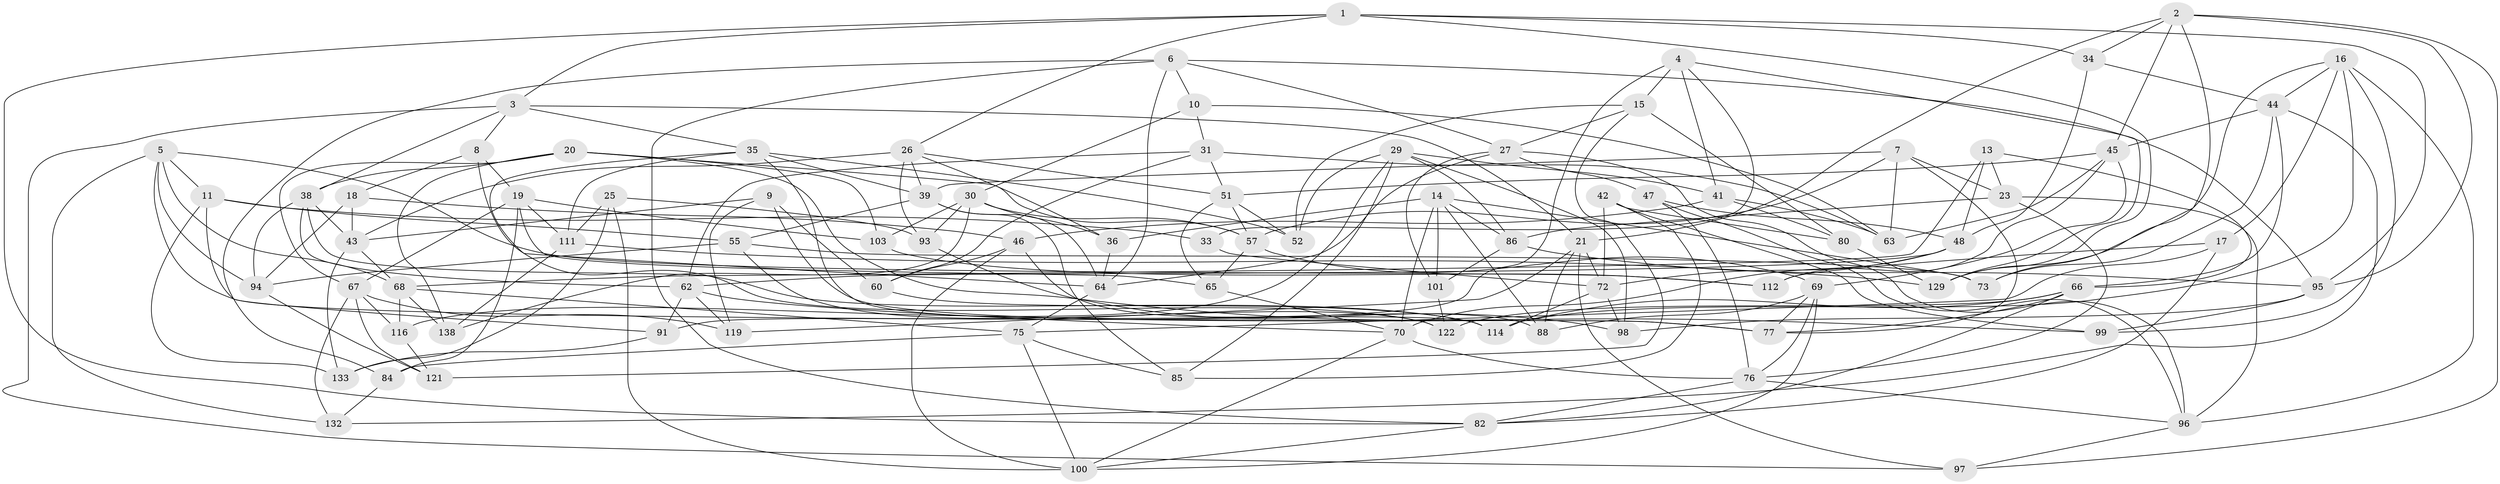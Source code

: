// original degree distribution, {4: 1.0}
// Generated by graph-tools (version 1.1) at 2025/11/02/27/25 16:11:50]
// undirected, 88 vertices, 221 edges
graph export_dot {
graph [start="1"]
  node [color=gray90,style=filled];
  1 [super="+117"];
  2 [super="+58"];
  3 [super="+54"];
  4 [super="+12"];
  5 [super="+139"];
  6 [super="+136"];
  7 [super="+22"];
  8;
  9 [super="+109"];
  10;
  11 [super="+32"];
  13;
  14 [super="+131"];
  15 [super="+134"];
  16 [super="+123"];
  17;
  18;
  19 [super="+130"];
  20 [super="+128"];
  21 [super="+28"];
  23 [super="+24"];
  25;
  26 [super="+56"];
  27 [super="+104"];
  29 [super="+53"];
  30 [super="+37"];
  31 [super="+40"];
  33;
  34;
  35 [super="+110"];
  36;
  38 [super="+50"];
  39 [super="+49"];
  41 [super="+59"];
  42;
  43 [super="+126"];
  44 [super="+106"];
  45 [super="+90"];
  46 [super="+92"];
  47;
  48 [super="+71"];
  51 [super="+61"];
  52;
  55 [super="+118"];
  57 [super="+83"];
  60 [super="+115"];
  62 [super="+89"];
  63 [super="+78"];
  64 [super="+125"];
  65;
  66 [super="+74"];
  67 [super="+108"];
  68 [super="+124"];
  69 [super="+127"];
  70 [super="+79"];
  72 [super="+81"];
  73;
  75 [super="+105"];
  76 [super="+143"];
  77 [super="+87"];
  80;
  82 [super="+113"];
  84;
  85;
  86 [super="+142"];
  88;
  91;
  93;
  94 [super="+102"];
  95 [super="+107"];
  96 [super="+120"];
  97;
  98;
  99;
  100 [super="+141"];
  101;
  103;
  111 [super="+135"];
  112;
  114 [super="+137"];
  116;
  119;
  121;
  122;
  129 [super="+140"];
  132;
  133;
  138;
  1 -- 129;
  1 -- 95;
  1 -- 26;
  1 -- 82;
  1 -- 34;
  1 -- 3;
  2 -- 73;
  2 -- 45;
  2 -- 97;
  2 -- 34;
  2 -- 95;
  2 -- 21;
  3 -- 21;
  3 -- 97;
  3 -- 35;
  3 -- 8;
  3 -- 38;
  4 -- 41;
  4 -- 33;
  4 -- 15 [weight=2];
  4 -- 91;
  4 -- 129;
  5 -- 94;
  5 -- 132;
  5 -- 68;
  5 -- 112;
  5 -- 11;
  5 -- 77;
  6 -- 64;
  6 -- 95;
  6 -- 10;
  6 -- 27;
  6 -- 84;
  6 -- 82;
  7 -- 77;
  7 -- 63 [weight=2];
  7 -- 23;
  7 -- 39;
  7 -- 57;
  8 -- 19;
  8 -- 18;
  8 -- 64;
  9 -- 77 [weight=2];
  9 -- 60 [weight=2];
  9 -- 43;
  9 -- 119;
  10 -- 30;
  10 -- 63;
  10 -- 31;
  11 -- 133;
  11 -- 33 [weight=2];
  11 -- 91;
  11 -- 55;
  13 -- 66;
  13 -- 23;
  13 -- 68;
  13 -- 48;
  14 -- 88;
  14 -- 86;
  14 -- 36;
  14 -- 73;
  14 -- 101;
  14 -- 70;
  15 -- 52;
  15 -- 80;
  15 -- 121;
  15 -- 27;
  16 -- 96;
  16 -- 17;
  16 -- 99;
  16 -- 44;
  16 -- 129;
  16 -- 114;
  17 -- 112;
  17 -- 75;
  17 -- 82;
  18 -- 43;
  18 -- 94;
  18 -- 46;
  19 -- 111;
  19 -- 84;
  19 -- 65;
  19 -- 67;
  19 -- 103;
  20 -- 99;
  20 -- 67;
  20 -- 138;
  20 -- 103;
  20 -- 38;
  20 -- 57;
  21 -- 88;
  21 -- 119;
  21 -- 72;
  21 -- 97;
  23 -- 76;
  23 -- 86 [weight=2];
  23 -- 96;
  25 -- 93;
  25 -- 100;
  25 -- 133;
  25 -- 111;
  26 -- 36;
  26 -- 93;
  26 -- 39;
  26 -- 51;
  26 -- 43;
  27 -- 64;
  27 -- 96;
  27 -- 101;
  27 -- 47;
  29 -- 98;
  29 -- 85;
  29 -- 116;
  29 -- 41;
  29 -- 52;
  29 -- 86;
  30 -- 138;
  30 -- 93;
  30 -- 57;
  30 -- 36;
  30 -- 103;
  31 -- 60 [weight=2];
  31 -- 51;
  31 -- 62;
  31 -- 63;
  33 -- 72;
  34 -- 48;
  34 -- 44;
  35 -- 52;
  35 -- 122;
  35 -- 114;
  35 -- 111;
  35 -- 39;
  36 -- 64;
  38 -- 94;
  38 -- 62;
  38 -- 43;
  38 -- 114;
  39 -- 85;
  39 -- 55;
  39 -- 64;
  41 -- 80;
  41 -- 46 [weight=2];
  41 -- 63;
  42 -- 72;
  42 -- 85;
  42 -- 80;
  42 -- 99;
  43 -- 133;
  43 -- 68;
  44 -- 73;
  44 -- 45;
  44 -- 132;
  44 -- 66;
  45 -- 63;
  45 -- 112;
  45 -- 51;
  45 -- 69;
  46 -- 88;
  46 -- 100;
  46 -- 60;
  47 -- 96;
  47 -- 48;
  47 -- 76;
  48 -- 62;
  48 -- 72;
  48 -- 70;
  51 -- 52;
  51 -- 65;
  51 -- 57;
  55 -- 73;
  55 -- 94 [weight=2];
  55 -- 122;
  57 -- 69;
  57 -- 65;
  60 -- 114;
  62 -- 70;
  62 -- 91;
  62 -- 119;
  64 -- 75;
  65 -- 70;
  66 -- 122;
  66 -- 77;
  66 -- 82;
  66 -- 114;
  67 -- 121;
  67 -- 132;
  67 -- 116;
  67 -- 119;
  68 -- 138;
  68 -- 116;
  68 -- 75;
  69 -- 100;
  69 -- 77;
  69 -- 88;
  69 -- 76;
  70 -- 76;
  70 -- 100;
  72 -- 114;
  72 -- 98;
  75 -- 85;
  75 -- 84;
  75 -- 100;
  76 -- 82;
  76 -- 96;
  80 -- 129;
  82 -- 100;
  84 -- 132;
  86 -- 101;
  86 -- 95;
  91 -- 133;
  93 -- 98;
  94 -- 121;
  95 -- 99;
  95 -- 98;
  96 -- 97;
  101 -- 122;
  103 -- 112;
  111 -- 129 [weight=2];
  111 -- 138;
  116 -- 121;
}
